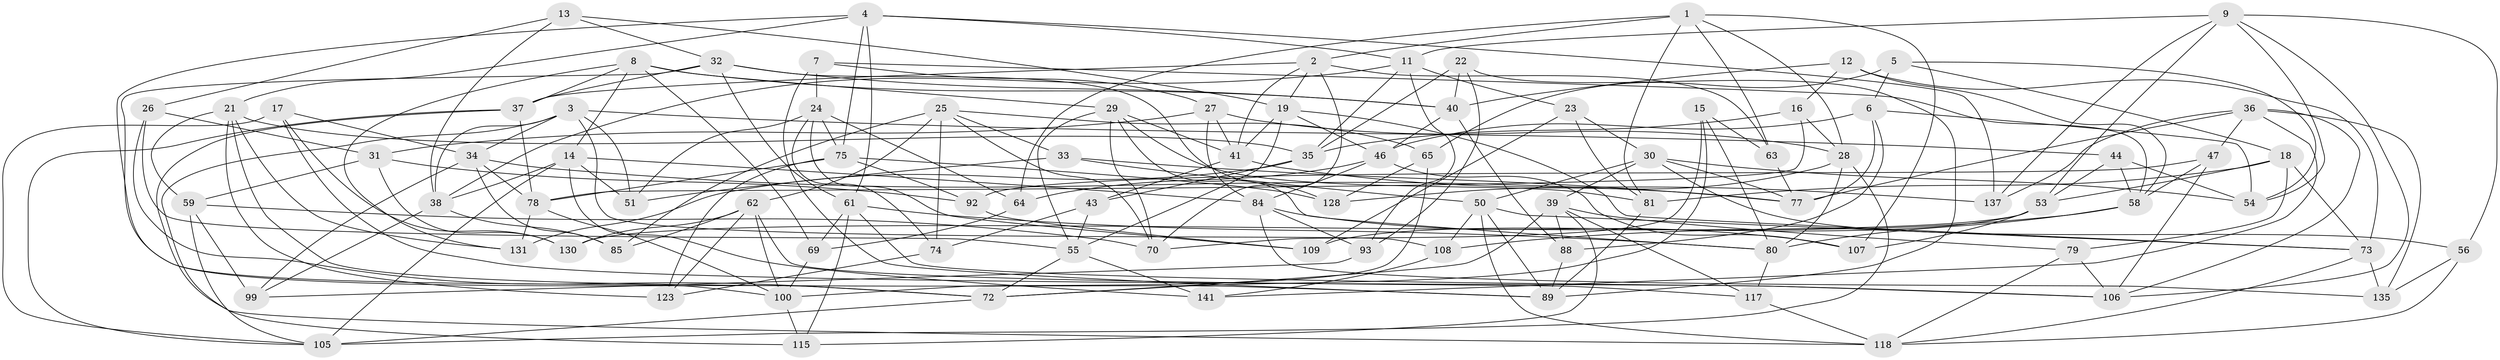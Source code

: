 // Generated by graph-tools (version 1.1) at 2025/52/02/27/25 19:52:30]
// undirected, 90 vertices, 227 edges
graph export_dot {
graph [start="1"]
  node [color=gray90,style=filled];
  1 [super="+71"];
  2 [super="+121"];
  3 [super="+42"];
  4 [super="+114"];
  5;
  6 [super="+126"];
  7;
  8 [super="+10"];
  9 [super="+20"];
  11 [super="+66"];
  12;
  13;
  14 [super="+68"];
  15;
  16;
  17;
  18 [super="+111"];
  19 [super="+140"];
  21 [super="+139"];
  22;
  23;
  24 [super="+104"];
  25 [super="+57"];
  26;
  27 [super="+112"];
  28 [super="+67"];
  29 [super="+48"];
  30 [super="+90"];
  31 [super="+98"];
  32 [super="+133"];
  33;
  34 [super="+91"];
  35 [super="+94"];
  36 [super="+95"];
  37 [super="+49"];
  38 [super="+136"];
  39 [super="+45"];
  40 [super="+52"];
  41 [super="+132"];
  43;
  44;
  46 [super="+97"];
  47;
  50 [super="+125"];
  51;
  53 [super="+127"];
  54 [super="+134"];
  55 [super="+60"];
  56;
  58 [super="+138"];
  59 [super="+83"];
  61 [super="+116"];
  62 [super="+96"];
  63;
  64;
  65;
  69;
  70 [super="+82"];
  72 [super="+76"];
  73 [super="+120"];
  74;
  75 [super="+86"];
  77 [super="+101"];
  78 [super="+110"];
  79;
  80 [super="+87"];
  81 [super="+102"];
  84 [super="+103"];
  85;
  88;
  89 [super="+124"];
  92;
  93;
  99;
  100 [super="+113"];
  105 [super="+122"];
  106 [super="+119"];
  107;
  108;
  109;
  115;
  117;
  118 [super="+129"];
  123;
  128;
  130;
  131;
  135;
  137;
  141;
  1 -- 81;
  1 -- 64;
  1 -- 63;
  1 -- 2;
  1 -- 107;
  1 -- 28;
  2 -- 41;
  2 -- 37;
  2 -- 19;
  2 -- 70;
  2 -- 63;
  3 -- 115;
  3 -- 51;
  3 -- 34;
  3 -- 108;
  3 -- 44;
  3 -- 38;
  4 -- 137;
  4 -- 75;
  4 -- 72;
  4 -- 21;
  4 -- 11;
  4 -- 61;
  5 -- 65;
  5 -- 18;
  5 -- 6;
  5 -- 54;
  6 -- 54 [weight=2];
  6 -- 46;
  6 -- 88;
  6 -- 77;
  7 -- 58;
  7 -- 24;
  7 -- 27;
  7 -- 89;
  8 -- 14;
  8 -- 37;
  8 -- 29;
  8 -- 40;
  8 -- 131;
  8 -- 69;
  9 -- 106;
  9 -- 54;
  9 -- 56;
  9 -- 137;
  9 -- 11;
  9 -- 53;
  11 -- 93;
  11 -- 35;
  11 -- 23;
  11 -- 38;
  12 -- 16;
  12 -- 73;
  12 -- 58;
  12 -- 40;
  13 -- 26;
  13 -- 32;
  13 -- 19;
  13 -- 38;
  14 -- 105;
  14 -- 38;
  14 -- 51;
  14 -- 84;
  14 -- 141;
  15 -- 80;
  15 -- 63;
  15 -- 72;
  15 -- 70;
  16 -- 78;
  16 -- 35;
  16 -- 28;
  17 -- 105;
  17 -- 130;
  17 -- 106;
  17 -- 34;
  18 -- 53;
  18 -- 73;
  18 -- 81 [weight=2];
  18 -- 79;
  19 -- 46;
  19 -- 73;
  19 -- 55;
  19 -- 41;
  21 -- 123;
  21 -- 35;
  21 -- 59;
  21 -- 131;
  21 -- 89;
  22 -- 89;
  22 -- 40;
  22 -- 93;
  22 -- 35;
  23 -- 109;
  23 -- 81;
  23 -- 30;
  24 -- 74;
  24 -- 109;
  24 -- 51;
  24 -- 64;
  24 -- 75;
  25 -- 65;
  25 -- 70;
  25 -- 74;
  25 -- 33;
  25 -- 85;
  25 -- 62;
  26 -- 55;
  26 -- 31;
  26 -- 72;
  27 -- 31 [weight=2];
  27 -- 41;
  27 -- 84;
  27 -- 28;
  28 -- 80;
  28 -- 128;
  28 -- 105;
  29 -- 55;
  29 -- 41;
  29 -- 80;
  29 -- 70;
  29 -- 81;
  30 -- 54;
  30 -- 56;
  30 -- 39;
  30 -- 50;
  30 -- 77;
  31 -- 92;
  31 -- 59;
  31 -- 130;
  32 -- 61;
  32 -- 128;
  32 -- 100;
  32 -- 37;
  32 -- 40;
  33 -- 51;
  33 -- 50;
  33 -- 77;
  34 -- 77;
  34 -- 78;
  34 -- 99;
  34 -- 85;
  35 -- 43;
  35 -- 131;
  36 -- 47;
  36 -- 141;
  36 -- 137;
  36 -- 135;
  36 -- 77;
  36 -- 106;
  37 -- 105;
  37 -- 118;
  37 -- 78;
  38 -- 99;
  38 -- 85;
  39 -- 117;
  39 -- 88;
  39 -- 72;
  39 -- 115;
  39 -- 79;
  40 -- 46;
  40 -- 88;
  41 -- 137;
  41 -- 43;
  43 -- 74;
  43 -- 55;
  44 -- 58;
  44 -- 53;
  44 -- 54;
  46 -- 107;
  46 -- 84;
  46 -- 64;
  47 -- 92;
  47 -- 58;
  47 -- 106;
  50 -- 89;
  50 -- 73;
  50 -- 108;
  50 -- 118;
  53 -- 109;
  53 -- 130;
  53 -- 107;
  55 -- 141;
  55 -- 72;
  56 -- 135;
  56 -- 118;
  58 -- 108;
  58 -- 80;
  59 -- 99;
  59 -- 105;
  59 -- 70 [weight=2];
  61 -- 106;
  61 -- 115;
  61 -- 80;
  61 -- 69;
  62 -- 85;
  62 -- 117;
  62 -- 130;
  62 -- 123;
  62 -- 100;
  63 -- 77;
  64 -- 69;
  65 -- 100;
  65 -- 128;
  69 -- 100;
  72 -- 105;
  73 -- 118;
  73 -- 135;
  74 -- 123;
  75 -- 78;
  75 -- 128;
  75 -- 123;
  75 -- 92;
  78 -- 100;
  78 -- 131;
  79 -- 118;
  79 -- 106;
  80 -- 117;
  81 -- 89;
  84 -- 93;
  84 -- 135;
  84 -- 107;
  88 -- 89;
  92 -- 109;
  93 -- 99;
  100 -- 115;
  108 -- 141;
  117 -- 118;
}
